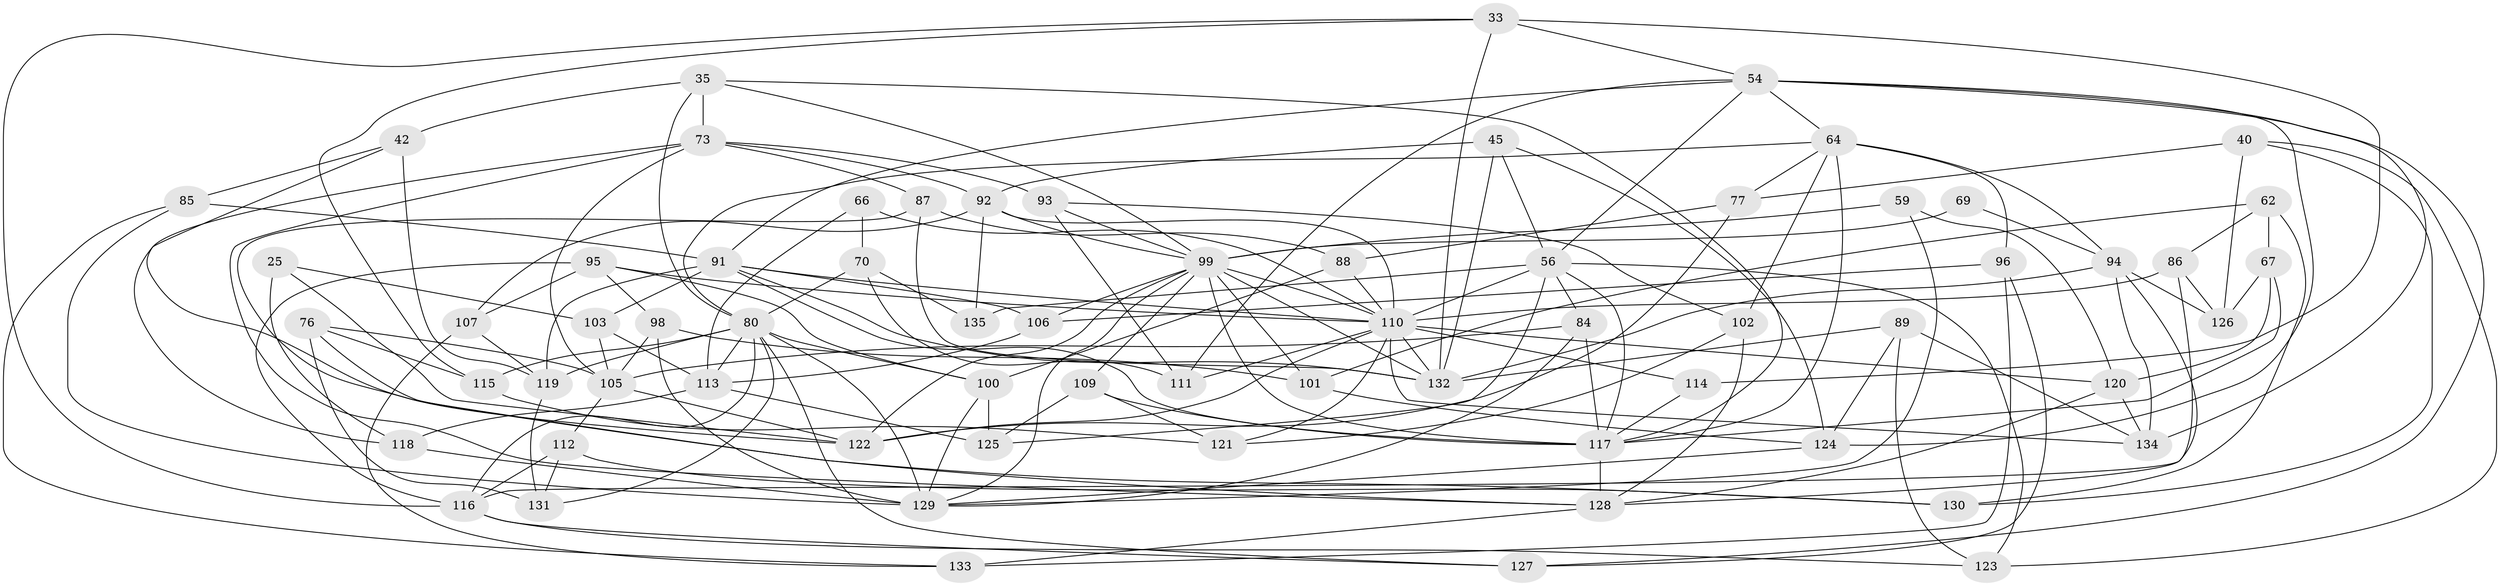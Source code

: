 // original degree distribution, {4: 1.0}
// Generated by graph-tools (version 1.1) at 2025/58/03/09/25 04:58:20]
// undirected, 67 vertices, 173 edges
graph export_dot {
graph [start="1"]
  node [color=gray90,style=filled];
  25;
  33 [super="+24"];
  35 [super="+19"];
  40;
  42;
  45;
  54 [super="+51"];
  56 [super="+8+11+37"];
  59;
  62;
  64 [super="+48"];
  66 [super="+5+39"];
  67;
  69;
  70;
  73 [super="+7+60"];
  76;
  77;
  80 [super="+30+50+57"];
  84 [super="+41"];
  85;
  86;
  87;
  88;
  89 [super="+10"];
  91 [super="+2+52+31"];
  92 [super="+17+46"];
  93;
  94 [super="+21+81"];
  95 [super="+63"];
  96;
  98;
  99 [super="+74+75"];
  100 [super="+38"];
  101;
  102;
  103;
  105 [super="+12+49"];
  106;
  107;
  109;
  110 [super="+104+90"];
  111;
  112;
  113 [super="+108+44"];
  114;
  115;
  116 [super="+83"];
  117 [super="+47+97"];
  118 [super="+22"];
  119 [super="+68"];
  120 [super="+4"];
  121;
  122 [super="+72"];
  123;
  124 [super="+53"];
  125;
  126;
  127;
  128 [super="+26+79"];
  129 [super="+27+71+43"];
  130;
  131;
  132 [super="+1+65+78"];
  133;
  134 [super="+55"];
  135;
  25 -- 118 [weight=2];
  25 -- 103;
  25 -- 122;
  33 -- 114 [weight=2];
  33 -- 54;
  33 -- 115;
  33 -- 116;
  33 -- 132;
  35 -- 42;
  35 -- 73 [weight=2];
  35 -- 99;
  35 -- 117;
  35 -- 80;
  40 -- 130;
  40 -- 123;
  40 -- 77;
  40 -- 126;
  42 -- 119;
  42 -- 85;
  42 -- 122;
  45 -- 132;
  45 -- 56;
  45 -- 124;
  45 -- 92;
  54 -- 134;
  54 -- 91;
  54 -- 64;
  54 -- 56;
  54 -- 124;
  54 -- 127;
  54 -- 111;
  56 -- 123;
  56 -- 84 [weight=2];
  56 -- 125;
  56 -- 110 [weight=2];
  56 -- 117;
  56 -- 135;
  59 -- 120 [weight=2];
  59 -- 99;
  59 -- 129;
  62 -- 67;
  62 -- 86;
  62 -- 101;
  62 -- 130;
  64 -- 96;
  64 -- 77;
  64 -- 94 [weight=2];
  64 -- 102;
  64 -- 117;
  64 -- 80;
  66 -- 113 [weight=3];
  66 -- 110 [weight=4];
  66 -- 70;
  67 -- 126;
  67 -- 120;
  67 -- 117;
  69 -- 99 [weight=3];
  69 -- 94;
  70 -- 111;
  70 -- 135;
  70 -- 80;
  73 -- 93;
  73 -- 118;
  73 -- 92;
  73 -- 87;
  73 -- 105;
  73 -- 128;
  76 -- 131;
  76 -- 128;
  76 -- 105;
  76 -- 115;
  77 -- 122;
  77 -- 88;
  80 -- 100 [weight=2];
  80 -- 119;
  80 -- 127;
  80 -- 113;
  80 -- 129;
  80 -- 131;
  80 -- 115;
  80 -- 116;
  84 -- 105;
  84 -- 117 [weight=2];
  84 -- 129;
  85 -- 133;
  85 -- 91;
  85 -- 129;
  86 -- 126;
  86 -- 116;
  86 -- 110;
  87 -- 130;
  87 -- 88;
  87 -- 132;
  88 -- 110;
  88 -- 100;
  89 -- 124 [weight=2];
  89 -- 132;
  89 -- 123;
  89 -- 134 [weight=2];
  91 -- 103;
  91 -- 119 [weight=2];
  91 -- 117;
  91 -- 106;
  91 -- 132;
  91 -- 110 [weight=2];
  92 -- 135 [weight=2];
  92 -- 99 [weight=2];
  92 -- 107;
  92 -- 110;
  93 -- 102;
  93 -- 111;
  93 -- 99;
  94 -- 132 [weight=2];
  94 -- 134;
  94 -- 126;
  94 -- 128;
  95 -- 98;
  95 -- 116 [weight=2];
  95 -- 107;
  95 -- 110;
  95 -- 100;
  96 -- 106;
  96 -- 133;
  96 -- 127;
  98 -- 101;
  98 -- 129;
  98 -- 105;
  99 -- 101;
  99 -- 109;
  99 -- 110;
  99 -- 117;
  99 -- 122 [weight=2];
  99 -- 132 [weight=2];
  99 -- 106;
  99 -- 129;
  100 -- 125;
  100 -- 129;
  101 -- 124;
  102 -- 121;
  102 -- 128;
  103 -- 105;
  103 -- 113;
  105 -- 122 [weight=2];
  105 -- 112;
  106 -- 113;
  107 -- 133;
  107 -- 119;
  109 -- 125;
  109 -- 121;
  109 -- 117;
  110 -- 121;
  110 -- 132;
  110 -- 122;
  110 -- 114;
  110 -- 134;
  110 -- 111;
  110 -- 120;
  112 -- 131;
  112 -- 130;
  112 -- 116;
  113 -- 125;
  113 -- 118;
  114 -- 117;
  115 -- 121;
  116 -- 123;
  116 -- 127;
  117 -- 128 [weight=2];
  118 -- 129 [weight=2];
  119 -- 131;
  120 -- 134;
  120 -- 128;
  124 -- 129;
  128 -- 133;
}
